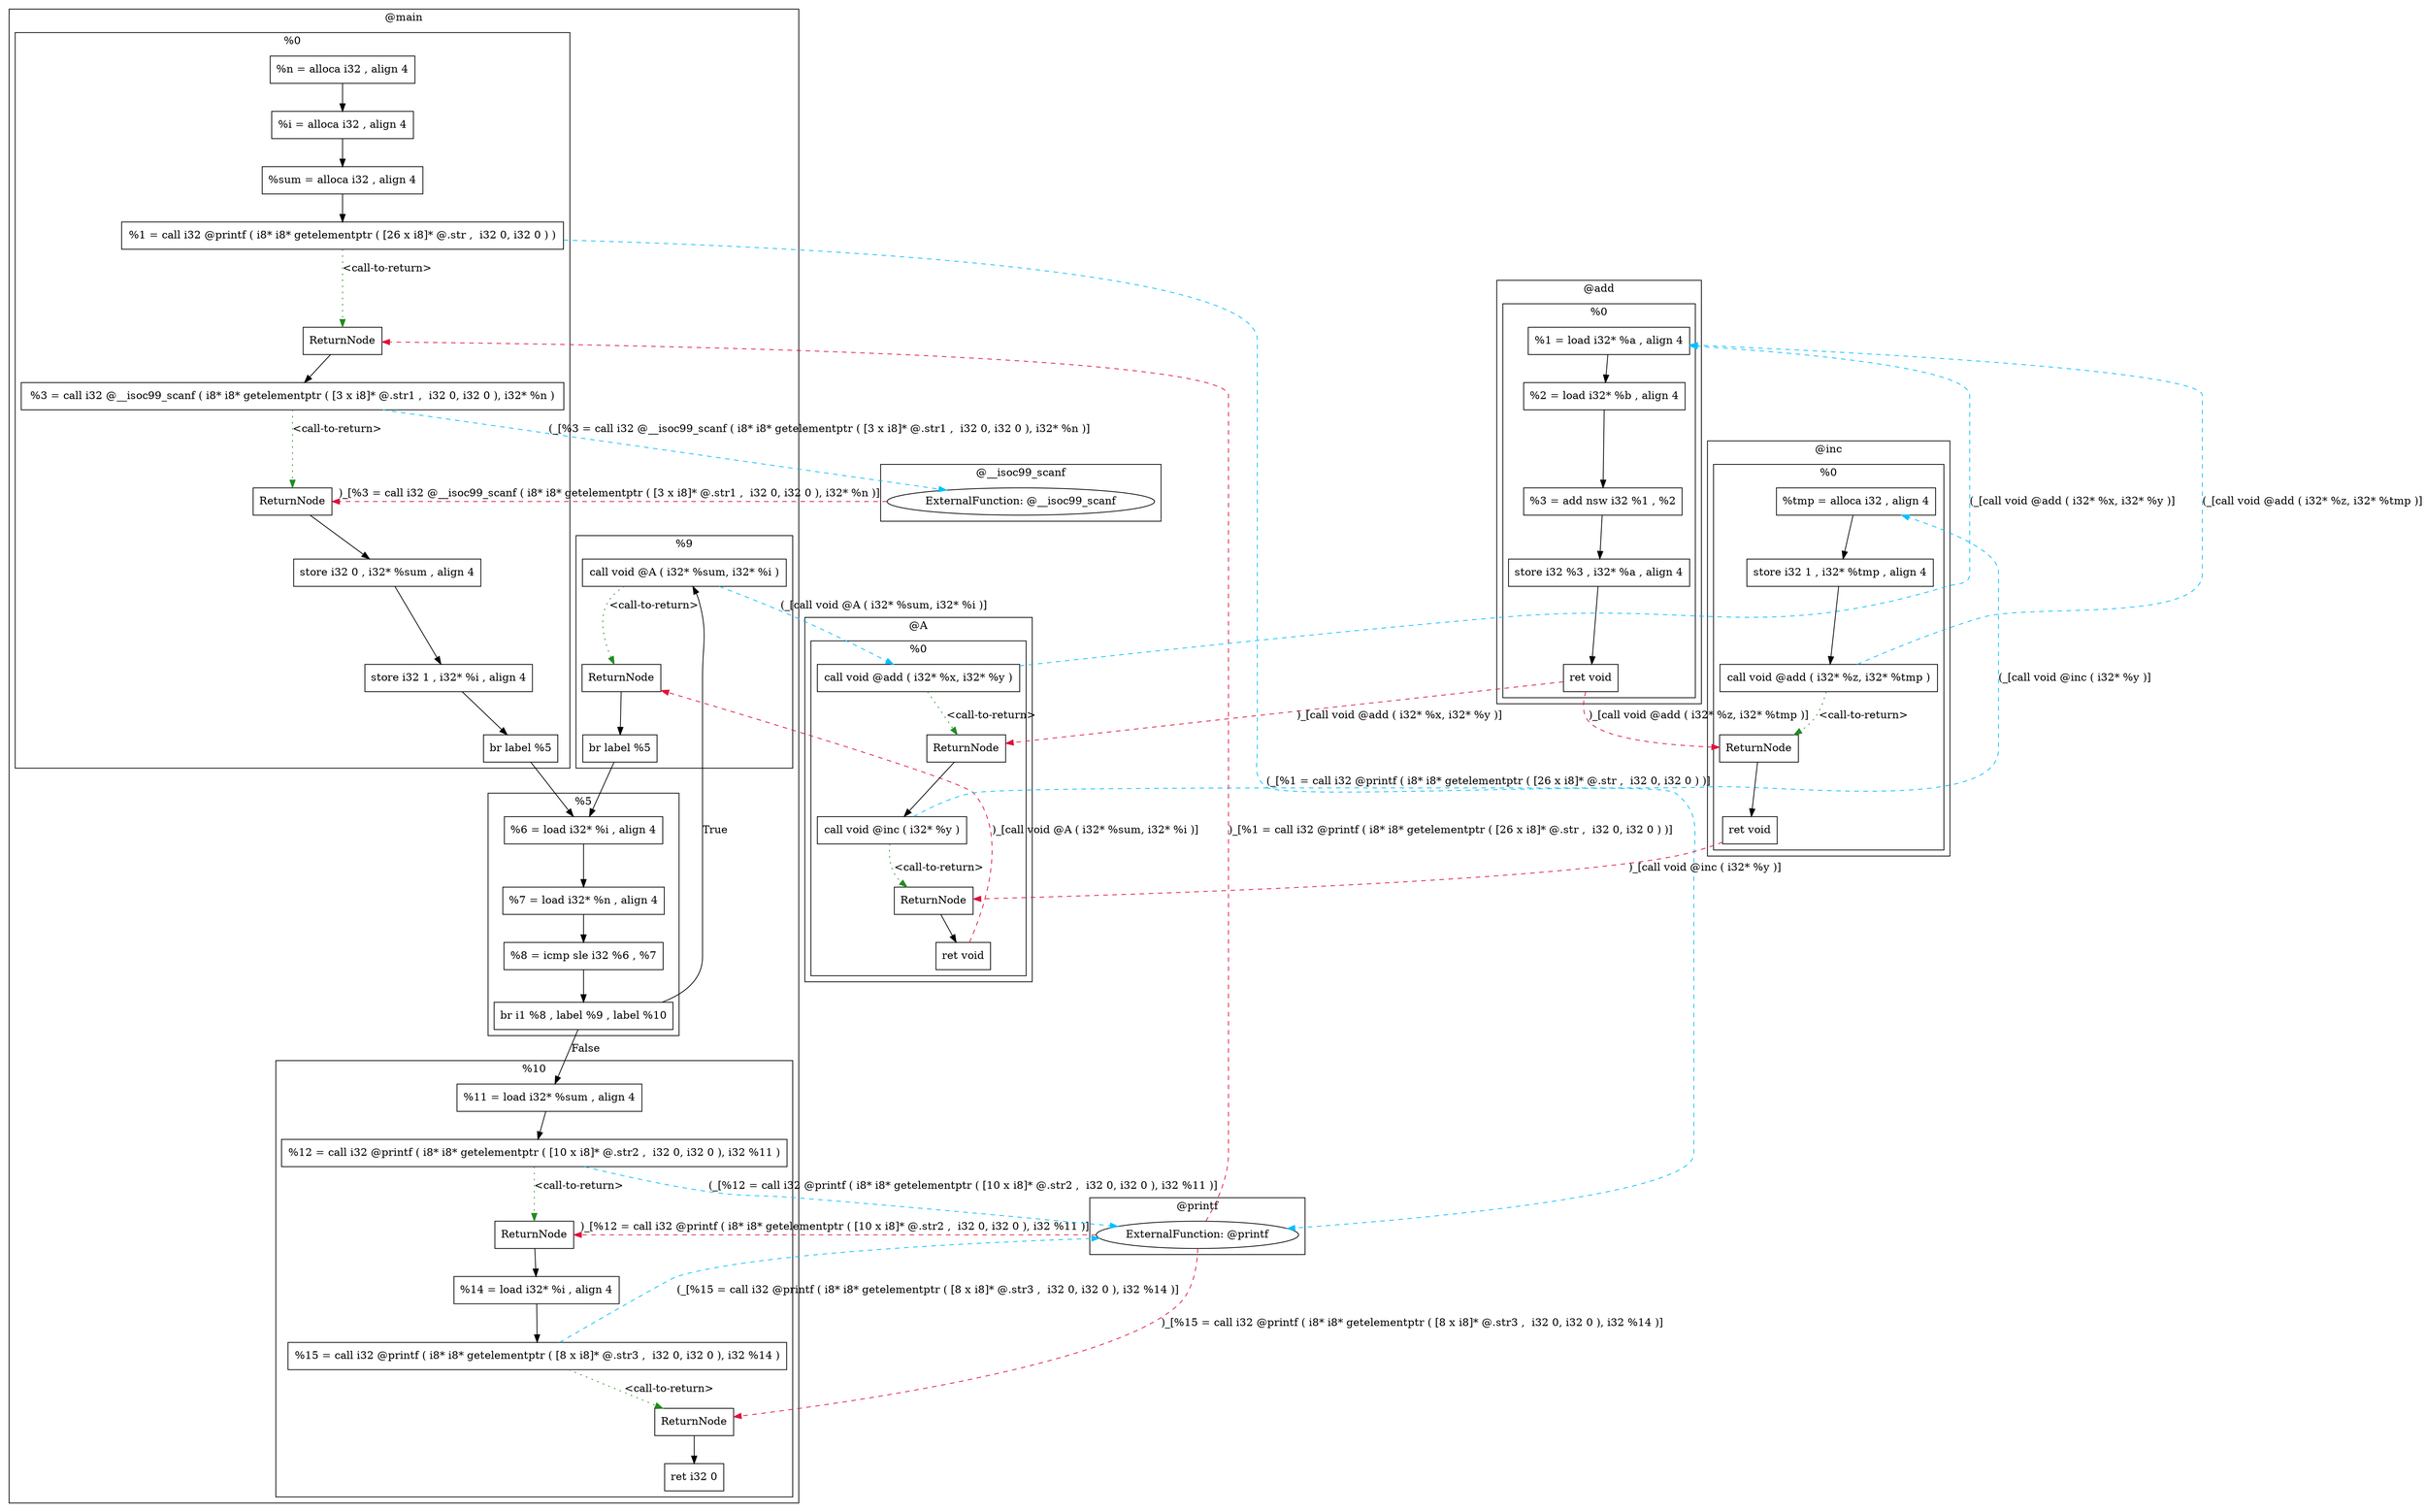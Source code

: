 digraph {
	graph [bb="0,0,3639,2114"];
	node [label="\N"];
	subgraph cluster_87 {
		graph [bb="125,352,409,450",
			label="@printf",
			lheight=0.21,
			lp="267,438.5",
			lwidth=0.76
		];
		87		 [height=0.5,
			label="ExternalFunction: @printf",
			pos="267,378",
			width=3.7068];
	}
	subgraph cluster_88 {
		graph [bb="181,1461,551,1559",
			label="@__isoc99_scanf",
			lheight=0.21,
			lp="366,1547.5",
			lwidth=1.69
		];
		88		 [height=0.5,
			label="ExternalFunction: @__isoc99_scanf",
			pos="366,1487",
			width=4.8998];
	}
	subgraph cluster_30 {
		graph [bb="734,8,1880,2106",
			label="@main",
			lheight=0.21,
			lp="1307,2094.5",
			lwidth=0.69
		];
		subgraph cluster_31 {
			graph [bb="742,1239,1474,2075",
				label="%0",
				lheight=0.21,
				lp="1108,2063.5",
				lwidth=0.32
			];
			-40			 [height=0.5,
				label=ReturnNode,
				pos="1335,1487",
				shape=box,
				width=1.4444];
			43			 [height=0.5,
				label="store i32 0 , i32* %sum , align 4",
				pos="1335,1413",
				shape=box,
				width=3.4306];
			-40 -> 43			 [pos="e,1335,1431.4 1335,1468.9 1335,1460.8 1335,1450.9 1335,1441.7"];
			-36			 [height=0.5,
				label=ReturnNode,
				pos="1108,1693",
				shape=box,
				width=1.4444];
			40			 [height=0.5,
				label="%3 = call i32 @__isoc99_scanf ( i8* i8* getelementptr ( [3 x i8]* @.str1 ,  i32 0, i32 0 ), i32* %n )",
				pos="1108,1619",
				shape=box,
				width=9.9444];
			-36 -> 40			 [pos="e,1108,1637.4 1108,1674.9 1108,1666.8 1108,1656.9 1108,1647.7"];
			33			 [height=0.5,
				label="%n = alloca i32 , align 4",
				pos="1157,2003",
				shape=box,
				width=2.6458];
			34			 [height=0.5,
				label="%i = alloca i32 , align 4",
				pos="1157,1929",
				shape=box,
				width=2.5903];
			33 -> 34			 [pos="e,1157,1947.4 1157,1984.9 1157,1976.8 1157,1966.9 1157,1957.7"];
			35			 [height=0.5,
				label="%sum = alloca i32 , align 4",
				pos="1157,1855",
				shape=box,
				width=2.9306];
			34 -> 35			 [pos="e,1157,1873.4 1157,1910.9 1157,1902.8 1157,1892.9 1157,1883.7"];
			36			 [height=0.5,
				label="%1 = call i32 @printf ( i8* i8* getelementptr ( [26 x i8]* @.str ,  i32 0, i32 0 ) )",
				pos="1157,1781",
				shape=box,
				width=8.0903];
			35 -> 36			 [pos="e,1157,1799.4 1157,1836.9 1157,1828.8 1157,1818.9 1157,1809.7"];
			36 -> -36			 [color=forestgreen,
				label="<call-to-return>",
				lp="1196.5,1737",
				pos="e,1117.7,1711.1 1147.1,1762.6 1140.1,1750.4 1130.7,1733.9 1122.9,1720.1",
				style=dotted];
			40 -> -40			 [color=forestgreen,
				label="<call-to-return>",
				lp="1254.5,1575",
				pos="e,1305.1,1505.1 1138.1,1600.7 1178.9,1577.4 1251.5,1535.8 1296.3,1510.2",
				style=dotted];
			44			 [height=0.5,
				label="store i32 1 , i32* %i , align 4",
				pos="1335,1339",
				shape=box,
				width=3.0694];
			43 -> 44			 [pos="e,1335,1357.4 1335,1394.9 1335,1386.8 1335,1376.9 1335,1367.7"];
			45			 [height=0.5,
				label="br label %5",
				pos="1335,1265",
				shape=box,
				width=1.3472];
			44 -> 45			 [pos="e,1335,1283.4 1335,1320.9 1335,1312.8 1335,1302.9 1335,1293.7"];
		}
		subgraph cluster_46 {
			graph [bb="1202,810,1454,1205",
				label="%5",
				lheight=0.21,
				lp="1328,1193.5",
				lwidth=0.32
			];
			47			 [height=0.5,
				label="%6 = load i32* %i , align 4",
				pos="1335,1133",
				shape=box,
				width=2.8958];
			48			 [height=0.5,
				label="%7 = load i32* %n , align 4",
				pos="1331,1059",
				shape=box,
				width=2.9583];
			47 -> 48			 [pos="e,1332,1077.4 1334.1,1114.9 1333.6,1106.8 1333,1096.9 1332.5,1087.7"];
			49			 [height=0.5,
				label="%8 = icmp sle i32 %6 , %7",
				pos="1328,985",
				shape=box,
				width=2.9167];
			48 -> 49			 [pos="e,1328.7,1003.4 1330.3,1040.9 1330,1032.8 1329.5,1022.9 1329.2,1013.7"];
			50			 [height=0.5,
				label="br i1 %8 , label %9 , label %10",
				pos="1328,836",
				shape=box,
				width=3.2778];
			49 -> 50			 [pos="e,1328,854.04 1328,966.85 1328,941.62 1328,894.26 1328,864.24"];
		}
		subgraph cluster_51 {
			graph [bb="742,352,1028,776",
				label="%9",
				lheight=0.21,
				lp="885,764.5",
				lwidth=0.32
			];
			-52			 [height=0.5,
				label=ReturnNode,
				pos="968,541",
				shape=box,
				width=1.4444];
			53			 [height=0.5,
				label="br label %5",
				pos="970,378",
				shape=box,
				width=1.3472];
			-52 -> 53			 [pos="e,969.79,396.11 968.21,522.77 968.56,494.93 969.24,439.81 969.66,406.5"];
			52			 [height=0.5,
				label="call void @A ( i32* %sum, i32* %i )",
				pos="885,704",
				shape=box,
				width=3.7292];
			52 -> -52			 [color=forestgreen,
				label="<call-to-return>",
				lp="969.5,660",
				pos="e,959.18,559.11 893.88,685.77 908.42,657.57 937.39,601.37 954.49,568.21",
				style=dotted];
		}
		subgraph cluster_54 {
			graph [bb="1176,16,1862,776",
				label="%10",
				lheight=0.21,
				lp="1519,764.5",
				lwidth=0.44
			];
			-60			 [height=0.5,
				label=ReturnNode,
				pos="1305,122",
				shape=box,
				width=1.4444];
			63			 [height=0.5,
				label="ret i32 0",
				pos="1305,42",
				shape=box,
				width=1.0833];
			-60 -> 63			 [pos="e,1305,60.262 1305,103.69 1305,93.894 1305,81.422 1305,70.335"];
			-56			 [height=0.5,
				label=ReturnNode,
				pos="1782,378",
				shape=box,
				width=1.4444];
			59			 [height=0.5,
				label="%14 = load i32* %i , align 4",
				pos="1743,304",
				shape=box,
				width=3.0278];
			-56 -> 59			 [pos="e,1752.4,322.44 1772.8,359.94 1768.2,351.45 1762.5,341.01 1757.4,331.51"];
			55			 [height=0.5,
				label="%11 = load i32* %sum , align 4",
				pos="1399,704",
				shape=box,
				width=3.3889];
			56			 [height=0.5,
				label="%12 = call i32 @printf ( i8* i8* getelementptr ( [10 x i8]* @.str2 ,  i32 0, i32 0 ), i32 %11 )",
				pos="1518,541",
				shape=box,
				width=9.2639];
			55 -> 56			 [pos="e,1505.4,559.11 1411.7,685.77 1432.8,657.32 1474.8,600.4 1499.3,567.36"];
			56 -> -56			 [color=forestgreen,
				label="<call-to-return>",
				lp="1790.5,497",
				pos="e,1777.8,396.03 1659.8,522.96 1683.1,518.16 1702.9,512.23 1713,505 1746.5,480.87 1765.6,435.21 1774.8,405.99",
				style=dotted];
			60			 [height=0.5,
				label="%15 = call i32 @printf ( i8* i8* getelementptr ( [8 x i8]* @.str3 ,  i32 0, i32 0 ), i32 %14 )",
				pos="1513,210",
				shape=box,
				width=9.1458];
			59 -> 60			 [pos="e,1555.9,228.15 1700.3,285.91 1662.2,270.66 1606.2,248.28 1565.4,231.96"];
			60 -> -60			 [color=forestgreen,
				label="<call-to-return>",
				lp="1487.5,166",
				pos="e,1346.2,140.02 1471.4,191.8 1438.1,178.05 1391.4,158.7 1355.9,144.03",
				style=dotted];
		}
		45 -> 47		 [pos="e,1335,1151.3 1335,1246.7 1335,1225 1335,1187.3 1335,1161.6"];
		50 -> 52		 [label=True,
			lp="1215,792",
			pos="e,943.15,722.06 1269.6,817.87 1187.8,793.87 1039.5,750.34 952.88,724.92"];
		50 -> 55		 [label=False,
			lp="1375,792",
			pos="e,1389.5,722.33 1337.4,817.74 1349.5,795.59 1370.6,756.97 1384.7,731.2"];
		53 -> 47		 [pos="e,1416.6,1115 994.68,396.2 1031.3,420.61 1103.3,464.22 1172,481 1190.7,485.57 1852.4,475.29 1866,489 1877.2,500.34 1874.8,762.7 \
1866,776 1759.2,937.65 1465,753.25 1465,947 1465,1060 1465,1060 1465,1060 1465,1084 1447.8,1100.1 1425.9,1110.8"];
	}
	subgraph cluster_64 {
		graph [bb="2305,88,2605,644",
			label="@A",
			lheight=0.21,
			lp="2455,632.5",
			lwidth=0.35
		];
		subgraph cluster_67 {
			graph [bb="2313,96,2597,613",
				label="%0",
				lheight=0.21,
				lp="2455,601.5",
				lwidth=0.32
			];
			-69			 [height=0.5,
				label=ReturnNode,
				pos="2537,210",
				shape=box,
				width=1.4444];
			70			 [height=0.5,
				label="ret void",
				pos="2447,122",
				shape=box,
				width=1];
			-69 -> 70			 [pos="e,2464.9,140.08 2518.8,191.6 2505.4,178.81 2487,161.27 2472.2,147.13"];
			-68			 [height=0.5,
				label=ReturnNode,
				pos="2373,378",
				shape=box,
				width=1.4444];
			69			 [height=0.5,
				label="call void @inc ( i32* %y )",
				pos="2470,304",
				shape=box,
				width=2.7292];
			-68 -> 69			 [pos="e,2446.8,322.19 2396,359.94 2408.7,350.5 2424.7,338.64 2438.5,328.35"];
			68			 [height=0.5,
				label="call void @add ( i32* %x, i32* %y )",
				pos="2455,541",
				shape=box,
				width=3.7014];
			68 -> -68			 [color=forestgreen,
				label="<call-to-return>",
				lp="2399.5,497",
				pos="e,2360.2,396.21 2360.3,522.93 2352.5,518.25 2345.5,512.38 2340,505 2318,475.29 2337.6,432.13 2354.6,404.82",
				style=dotted];
			69 -> -69			 [color=forestgreen,
				label="<call-to-return>",
				lp="2571.5,254",
				pos="e,2524.5,228.23 2482.6,285.7 2492.7,271.82 2507,252.14 2518.5,236.46",
				style=dotted];
		}
	}
	subgraph cluster_71 {
		graph [bb="3361,8,3631,481",
			label="@add",
			lheight=0.21,
			lp="3496,469.5",
			lwidth=0.57
		];
		subgraph cluster_74 {
			graph [bb="3369,16,3623,450",
				label="%0",
				lheight=0.21,
				lp="3496,438.5",
				lwidth=0.32
			];
			75			 [height=0.5,
				label="%1 = load i32* %a , align 4",
				pos="3483,378",
				shape=box,
				width=2.9514];
			76			 [height=0.5,
				label="%2 = load i32* %b , align 4",
				pos="3496,304",
				shape=box,
				width=2.9583];
			75 -> 76			 [pos="e,3492.9,322.44 3486.1,359.94 3487.6,351.72 3489.4,341.66 3491.1,332.41"];
			77			 [height=0.5,
				label="%3 = add nsw i32 %1 , %2",
				pos="3510,210",
				shape=box,
				width=2.8958];
			76 -> 77			 [pos="e,3507.4,228.23 3498.6,285.7 3500.7,272.33 3503.5,253.59 3505.9,238.22"];
			78			 [height=0.5,
				label="store i32 %3 , i32* %a , align 4",
				pos="3496,122",
				shape=box,
				width=3.3125];
			77 -> 78			 [pos="e,3498.8,140.08 3507.2,191.6 3505.2,179.75 3502.6,163.82 3500.4,150.29"];
			79			 [height=0.5,
				label="ret void",
				pos="3413,42",
				shape=box,
				width=1];
			78 -> 79			 [pos="e,3431.4,60.262 3477.6,103.69 3466.2,92.985 3451.4,79.084 3438.8,67.288"];
		}
	}
	subgraph cluster_80 {
		graph [bb="2977,270,3297,939",
			label="@inc",
			lheight=0.21,
			lp="3137,927.5",
			lwidth=0.51
		];
		subgraph cluster_82 {
			graph [bb="2985,278,3289,908",
				label="%0",
				lheight=0.21,
				lp="3137,896.5",
				lwidth=0.32
			];
			-85			 [height=0.5,
				label=ReturnNode,
				pos="3093,378",
				shape=box,
				width=1.4444];
			86			 [height=0.5,
				label="ret void",
				pos="3029,304",
				shape=box,
				width=1];
			-85 -> 86			 [pos="e,3044.5,322.44 3077.8,359.94 3069.9,351.01 3060,339.92 3051.3,330.04"];
			83			 [height=0.5,
				label="%tmp = alloca i32 , align 4",
				pos="3107,836",
				shape=box,
				width=2.9236];
			84			 [height=0.5,
				label="store i32 1 , i32* %tmp , align 4",
				pos="3126,704",
				shape=box,
				width=3.4167];
			83 -> 84			 [pos="e,3123.5,722.33 3109.5,817.74 3112.7,795.98 3118.2,758.32 3122,732.56"];
			85			 [height=0.5,
				label="call void @add ( i32* %z, i32* %tmp )",
				pos="3137,541",
				shape=box,
				width=3.9792];
			84 -> 85			 [pos="e,3135.8,559.11 3127.2,685.77 3129.1,657.93 3132.8,602.81 3135.1,569.5"];
			85 -> -85			 [color=forestgreen,
				label="<call-to-return>",
				lp="3186.5,497",
				pos="e,3097.7,396.11 3132.3,522.77 3124.6,494.81 3109.5,439.33 3100.4,406.06",
				style=dotted];
		}
	}
	87 -> -36	 [color=crimson,
		label=")_[%1 = call i32 @printf ( i8* i8* getelementptr ( [26 x i8]* @.str ,  i32 0, i32 0 ) )]",
		lp="295,1133",
		pos="e,1055.7,1691.4 186.53,392.46 107.91,410.75 0,451.9 0,540 0,1620 0,1620 0,1620 0,1672.8 811.73,1688 1045.6,1691.2",
		style=dashed];
	87 -> -60	 [color=crimson,
		label=")_[%15 = call i32 @printf ( i8* i8* getelementptr ( [8 x i8]* @.str3 ,  i32 0, i32 0 ), i32 %14 )]",
		lp="687.5,254",
		pos="e,1252.9,124.14 272.93,359.92 283.93,331.05 310.42,273.12 354,246 503.57,152.94 1055.7,129.68 1242.7,124.42",
		style=dashed];
	87 -> -56	 [color=crimson,
		label=")_[%12 = call i32 @printf ( i8* i8* getelementptr ( [10 x i8]* @.str2 ,  i32 0, i32 0 ), i32 %11 )]",
		lp="1374,497",
		pos="e,1729.8,389.72 327.39,394.12 416.45,416.97 588.61,457.66 738,472.5 1110.1,509.46 1557.5,426.2 1719.6,391.9",
		style=dashed];
	88 -> -40	 [color=crimson,
		label=")_[%3 = call i32 @__isoc99_scanf ( i8* i8* getelementptr ( [3 x i8]* @.str1 ,  i32 0, i32 0 ), i32* %n )]",
		lp="912.5,1497.5",
		pos="e,1282.9,1487 542.6,1487 762.77,1487 1127.8,1487 1272.8,1487",
		style=dashed];
	36 -> 87	 [color=deepskyblue,
		label="(_[%1 = call i32 @printf ( i8* i8* getelementptr ( [26 x i8]* @.str ,  i32 0, i32 0 ) )]",
		lp="1789,1221",
		pos="e,272.67,396.12 1345.7,1762.9 1422.7,1750.6 1494,1729.5 1494,1694 1494,1694 1494,1694 1494,947 1494,884.04 1499,857.77 1458,810 \
1439.1,787.95 1426.4,790.07 1398,784 1362.1,776.34 773.03,786.85 738,776 530.76,711.82 476.55,666.77 332,505 305.53,475.38 286.6,\
433.03 276.23,405.77",
		style=dashed];
	40 -> 88	 [color=deepskyblue,
		label="(_[%3 = call i32 @__isoc99_scanf ( i8* i8* getelementptr ( [3 x i8]* @.str1 ,  i32 0, i32 0 ), i32* %n )]",
		lp="810.5,1575",
		pos="e,375.1,1505.1 749.92,1610.8 611.08,1605.7 478.23,1597.2 449,1583 418.54,1568.2 394.58,1536.6 380.4,1513.9",
		style=dashed];
	52 -> 68	 [color=deepskyblue,
		label="(_[call void @A ( i32* %sum, i32* %i )]",
		lp="1856.5,660",
		pos="e,2373.5,559.08 1019.4,695.01 1285.7,679.17 1855.6,645.21 1866,644 2043.3,623.38 2248.2,584.43 2363.6,561.08",
		style=dashed];
	56 -> 87	 [color=deepskyblue,
		label="(_[%12 = call i32 @printf ( i8* i8* getelementptr ( [10 x i8]* @.str2 ,  i32 0, i32 0 ), i32 %11 )]",
		lp="694,497",
		pos="e,273.29,396.38 1184.4,527.96 1133.3,526.23 1081.3,524.52 1032,523 994.45,521.84 389.13,522.72 356,505 316.32,483.78 290.39,436.14 \
277.25,405.9",
		style=dashed];
	60 -> 87	 [color=deepskyblue,
		label="(_[%15 = call i32 @printf ( i8* i8* getelementptr ( [8 x i8]* @.str3 ,  i32 0, i32 0 ), i32 %14 )]",
		lp="1291.5,304",
		pos="e,346.1,363.49 1332.2,228.02 1223.5,238.8 1082.7,253.73 958,270 741.26,298.29 487.56,339.72 356.12,361.81",
		style=dashed];
	68 -> 75	 [color=deepskyblue,
		label="(_[call void @add ( i32* %x, i32* %y )]",
		lp="2844,497",
		pos="e,3460,396.17 2521.6,523 2572.1,510.97 2643.4,495.81 2707,489 2771.7,482.07 3230,497.31 3293,481 3353.1,465.44 3415.1,427.2 3451.3,\
402.21",
		style=dashed];
	69 -> 83	 [color=deepskyblue,
		label="(_[call void @inc ( i32* %y )]",
		lp="2872.5,541",
		pos="e,3014,817.96 2568.6,310.01 2656.1,317.23 2770,334.75 2770,377 2770,705 2770,705 2770,705 2770,755.78 2904.8,794.33 3003.9,815.81",
		style=dashed];
	70 -> -52	 [color=crimson,
		label=")_[call void @A ( i32* %sum, i32* %i )]",
		lp="2026.5,304",
		pos="e,1020.4,534.81 2410.8,124.74 2286.9,131.15 1888,155.92 1888,209 1888,379 1888,379 1888,379 1888,435.85 1909,467.86 1866,505 1851.4,\
517.6 1191.3,521.95 1172,523 1124.4,525.6 1070.7,530.14 1030.3,533.88",
		style=dashed];
	79 -> -68	 [color=crimson,
		label=")_[call void @add ( i32* %x, i32* %y )]",
		lp="2330,210",
		pos="e,2320.9,377.23 3376.8,43.373 3174.6,45.692 2193,60.081 2193,121 2193,305 2193,305 2193,305 2193,357.06 2258.7,372.5 2310.7,376.56",
		style=dashed];
	79 -> -85	 [color=crimson,
		label=")_[call void @add ( i32* %z, i32* %tmp )]",
		lp="3240,210",
		pos="e,3093,359.83 3376.9,44.21 3293.2,47.996 3093,63.103 3093,121 3093,305 3093,305 3093,305 3093,319.79 3093,336.3 3093,349.77",
		style=dashed];
	85 -> 75	 [color=deepskyblue,
		label="(_[call void @add ( i32* %z, i32* %tmp )]",
		lp="3430,497",
		pos="e,3455.5,396.15 3199.7,522.98 3216.3,517.83 3234,511.73 3250,505 3322.4,474.57 3401.9,428.68 3446.8,401.49",
		style=dashed];
	86 -> -69	 [color=crimson,
		label=")_[call void @inc ( i32* %y )]",
		lp="2900.5,254",
		pos="e,2589.1,220.74 2992.8,296.24 2909.5,280.65 2703.2,242.08 2599.2,222.62",
		style=dashed];
}
